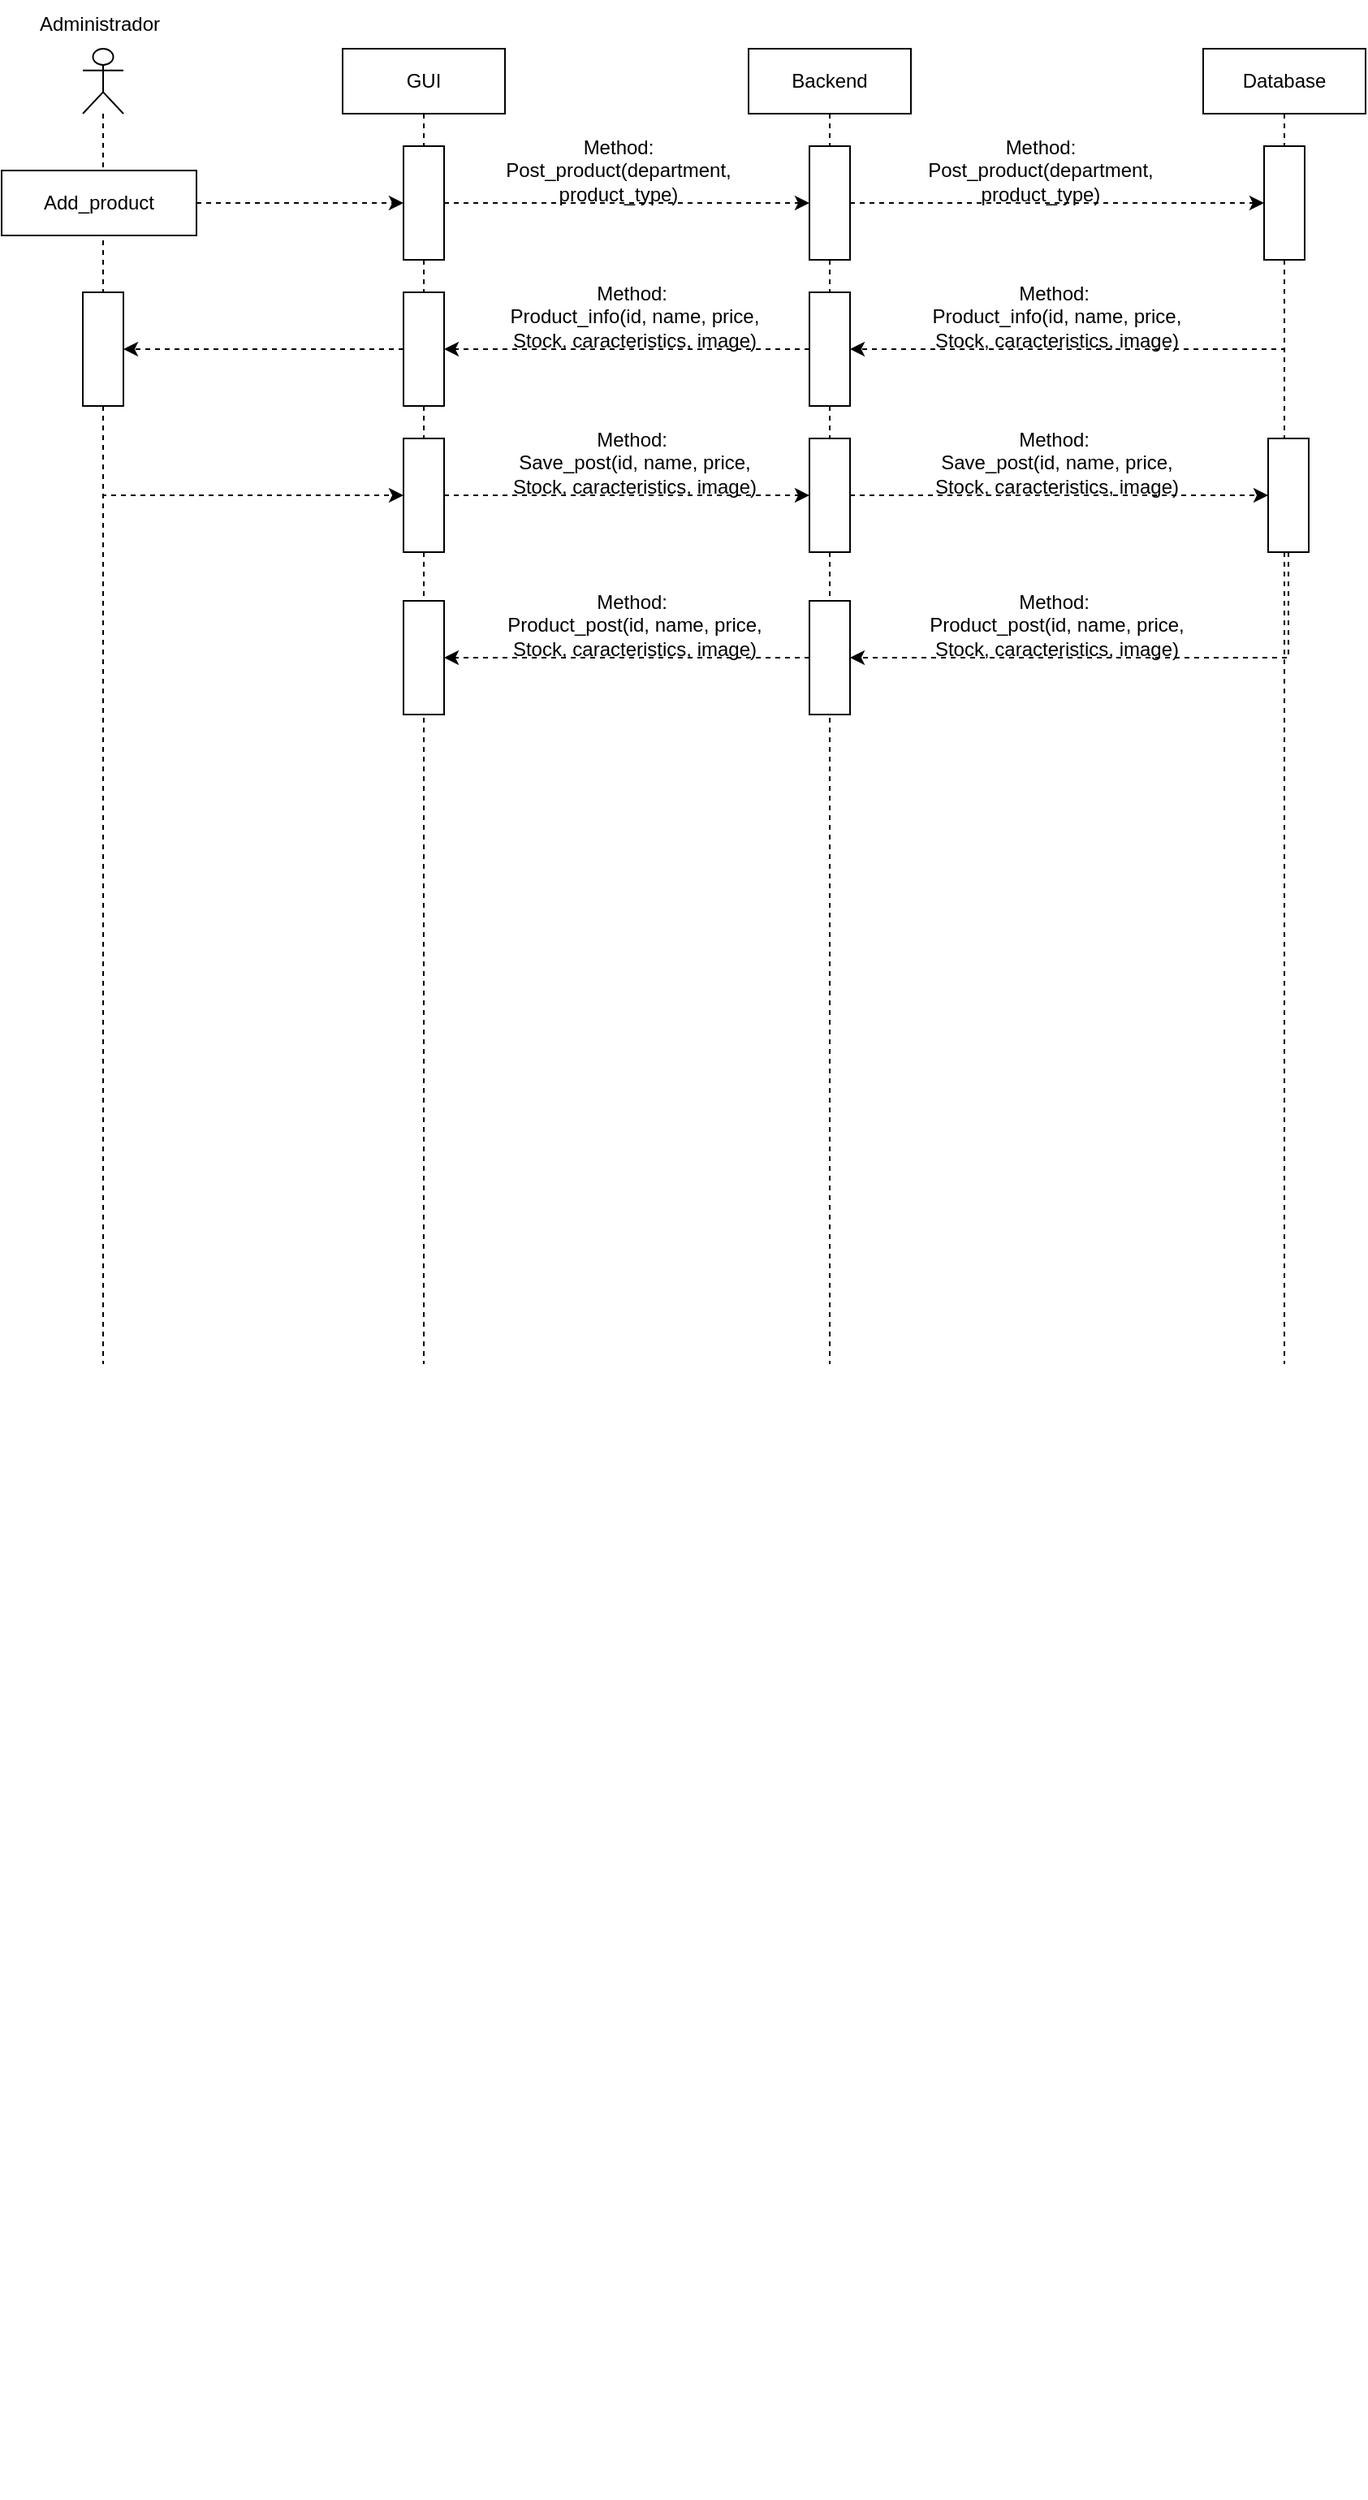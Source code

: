 <mxfile version="24.2.1" type="device">
  <diagram name="Page-1" id="2YBvvXClWsGukQMizWep">
    <mxGraphModel dx="2306" dy="1403" grid="1" gridSize="10" guides="1" tooltips="1" connect="1" arrows="1" fold="1" page="1" pageScale="1" pageWidth="850" pageHeight="1100" math="0" shadow="0">
      <root>
        <mxCell id="0" />
        <mxCell id="1" parent="0" />
        <mxCell id="8WOhdFGJpGClGAThh-gr-1" value="Administrador" style="text;html=1;align=center;verticalAlign=middle;resizable=0;points=[];autosize=1;strokeColor=none;fillColor=none;labelBackgroundColor=none;" parent="1" vertex="1">
          <mxGeometry x="-1620" y="-1040" width="100" height="30" as="geometry" />
        </mxCell>
        <mxCell id="8WOhdFGJpGClGAThh-gr-12" value="" style="endArrow=classic;html=1;rounded=0;exitX=1;exitY=0.5;exitDx=0;exitDy=0;labelBackgroundColor=none;fontColor=default;dashed=1;" parent="1" source="8WOhdFGJpGClGAThh-gr-6" target="Pb5jIujJ-xU9YGbqDY6J-1" edge="1">
          <mxGeometry width="50" height="50" relative="1" as="geometry">
            <mxPoint x="-1080" y="-415" as="sourcePoint" />
            <mxPoint x="-1430" y="-910" as="targetPoint" />
          </mxGeometry>
        </mxCell>
        <mxCell id="Xush0R4FDbhnRSaMg2tl-23" style="edgeStyle=orthogonalEdgeStyle;rounded=0;orthogonalLoop=1;jettySize=auto;html=1;exitX=0.5;exitY=1;exitDx=0;exitDy=0;labelBackgroundColor=none;fontColor=default;" parent="1" edge="1">
          <mxGeometry relative="1" as="geometry">
            <mxPoint x="-1540" y="490" as="sourcePoint" />
            <mxPoint x="-1540" y="490" as="targetPoint" />
          </mxGeometry>
        </mxCell>
        <mxCell id="diKH7t9uhdvl2OTYyAan-1" value="" style="shape=umlLifeline;perimeter=lifelinePerimeter;whiteSpace=wrap;html=1;container=1;dropTarget=0;collapsible=0;recursiveResize=0;outlineConnect=0;portConstraint=eastwest;newEdgeStyle={&quot;curved&quot;:0,&quot;rounded&quot;:0};participant=umlActor;" parent="1" vertex="1">
          <mxGeometry x="-1580" y="-1010" width="25" height="810" as="geometry" />
        </mxCell>
        <mxCell id="ZmQL_l78uOIx-WWGtojV-4" value="" style="html=1;points=[[0,0,0,0,5],[0,1,0,0,-5],[1,0,0,0,5],[1,1,0,0,-5]];perimeter=orthogonalPerimeter;outlineConnect=0;targetShapes=umlLifeline;portConstraint=eastwest;newEdgeStyle={&quot;curved&quot;:0,&quot;rounded&quot;:0};" vertex="1" parent="diKH7t9uhdvl2OTYyAan-1">
          <mxGeometry y="150" width="25" height="70" as="geometry" />
        </mxCell>
        <mxCell id="diKH7t9uhdvl2OTYyAan-2" value="GUI" style="shape=umlLifeline;perimeter=lifelinePerimeter;whiteSpace=wrap;html=1;container=1;dropTarget=0;collapsible=0;recursiveResize=0;outlineConnect=0;portConstraint=eastwest;newEdgeStyle={&quot;curved&quot;:0,&quot;rounded&quot;:0};" parent="1" vertex="1">
          <mxGeometry x="-1420" y="-1010" width="100" height="810" as="geometry" />
        </mxCell>
        <mxCell id="Pb5jIujJ-xU9YGbqDY6J-1" value="" style="html=1;points=[[0,0,0,0,5],[0,1,0,0,-5],[1,0,0,0,5],[1,1,0,0,-5]];perimeter=orthogonalPerimeter;outlineConnect=0;targetShapes=umlLifeline;portConstraint=eastwest;newEdgeStyle={&quot;curved&quot;:0,&quot;rounded&quot;:0};" parent="diKH7t9uhdvl2OTYyAan-2" vertex="1">
          <mxGeometry x="37.5" y="60" width="25" height="70" as="geometry" />
        </mxCell>
        <mxCell id="Pb5jIujJ-xU9YGbqDY6J-13" value="" style="html=1;points=[[0,0,0,0,5],[0,1,0,0,-5],[1,0,0,0,5],[1,1,0,0,-5]];perimeter=orthogonalPerimeter;outlineConnect=0;targetShapes=umlLifeline;portConstraint=eastwest;newEdgeStyle={&quot;curved&quot;:0,&quot;rounded&quot;:0};" parent="diKH7t9uhdvl2OTYyAan-2" vertex="1">
          <mxGeometry x="37.5" y="150" width="25" height="70" as="geometry" />
        </mxCell>
        <mxCell id="ZmQL_l78uOIx-WWGtojV-6" value="" style="html=1;points=[[0,0,0,0,5],[0,1,0,0,-5],[1,0,0,0,5],[1,1,0,0,-5]];perimeter=orthogonalPerimeter;outlineConnect=0;targetShapes=umlLifeline;portConstraint=eastwest;newEdgeStyle={&quot;curved&quot;:0,&quot;rounded&quot;:0};" vertex="1" parent="diKH7t9uhdvl2OTYyAan-2">
          <mxGeometry x="37.5" y="240" width="25" height="70" as="geometry" />
        </mxCell>
        <mxCell id="ZmQL_l78uOIx-WWGtojV-11" value="" style="html=1;points=[[0,0,0,0,5],[0,1,0,0,-5],[1,0,0,0,5],[1,1,0,0,-5]];perimeter=orthogonalPerimeter;outlineConnect=0;targetShapes=umlLifeline;portConstraint=eastwest;newEdgeStyle={&quot;curved&quot;:0,&quot;rounded&quot;:0};" vertex="1" parent="diKH7t9uhdvl2OTYyAan-2">
          <mxGeometry x="37.5" y="340" width="25" height="70" as="geometry" />
        </mxCell>
        <mxCell id="diKH7t9uhdvl2OTYyAan-3" value="Backend" style="shape=umlLifeline;perimeter=lifelinePerimeter;whiteSpace=wrap;html=1;container=1;dropTarget=0;collapsible=0;recursiveResize=0;outlineConnect=0;portConstraint=eastwest;newEdgeStyle={&quot;curved&quot;:0,&quot;rounded&quot;:0};" parent="1" vertex="1">
          <mxGeometry x="-1170" y="-1010" width="100" height="810" as="geometry" />
        </mxCell>
        <mxCell id="Pb5jIujJ-xU9YGbqDY6J-2" value="" style="html=1;points=[[0,0,0,0,5],[0,1,0,0,-5],[1,0,0,0,5],[1,1,0,0,-5]];perimeter=orthogonalPerimeter;outlineConnect=0;targetShapes=umlLifeline;portConstraint=eastwest;newEdgeStyle={&quot;curved&quot;:0,&quot;rounded&quot;:0};" parent="diKH7t9uhdvl2OTYyAan-3" vertex="1">
          <mxGeometry x="37.5" y="60" width="25" height="70" as="geometry" />
        </mxCell>
        <mxCell id="Pb5jIujJ-xU9YGbqDY6J-10" value="" style="html=1;points=[[0,0,0,0,5],[0,1,0,0,-5],[1,0,0,0,5],[1,1,0,0,-5]];perimeter=orthogonalPerimeter;outlineConnect=0;targetShapes=umlLifeline;portConstraint=eastwest;newEdgeStyle={&quot;curved&quot;:0,&quot;rounded&quot;:0};" parent="diKH7t9uhdvl2OTYyAan-3" vertex="1">
          <mxGeometry x="37.5" y="150" width="25" height="70" as="geometry" />
        </mxCell>
        <mxCell id="ZmQL_l78uOIx-WWGtojV-8" value="" style="html=1;points=[[0,0,0,0,5],[0,1,0,0,-5],[1,0,0,0,5],[1,1,0,0,-5]];perimeter=orthogonalPerimeter;outlineConnect=0;targetShapes=umlLifeline;portConstraint=eastwest;newEdgeStyle={&quot;curved&quot;:0,&quot;rounded&quot;:0};" vertex="1" parent="diKH7t9uhdvl2OTYyAan-3">
          <mxGeometry x="37.5" y="240" width="25" height="70" as="geometry" />
        </mxCell>
        <mxCell id="ZmQL_l78uOIx-WWGtojV-10" value="" style="html=1;points=[[0,0,0,0,5],[0,1,0,0,-5],[1,0,0,0,5],[1,1,0,0,-5]];perimeter=orthogonalPerimeter;outlineConnect=0;targetShapes=umlLifeline;portConstraint=eastwest;newEdgeStyle={&quot;curved&quot;:0,&quot;rounded&quot;:0};" vertex="1" parent="diKH7t9uhdvl2OTYyAan-3">
          <mxGeometry x="37.5" y="340" width="25" height="70" as="geometry" />
        </mxCell>
        <mxCell id="diKH7t9uhdvl2OTYyAan-4" value="Database" style="shape=umlLifeline;perimeter=lifelinePerimeter;whiteSpace=wrap;html=1;container=1;dropTarget=0;collapsible=0;recursiveResize=0;outlineConnect=0;portConstraint=eastwest;newEdgeStyle={&quot;curved&quot;:0,&quot;rounded&quot;:0};" parent="1" vertex="1">
          <mxGeometry x="-890" y="-1010" width="100" height="810" as="geometry" />
        </mxCell>
        <mxCell id="Pb5jIujJ-xU9YGbqDY6J-5" value="" style="html=1;points=[[0,0,0,0,5],[0,1,0,0,-5],[1,0,0,0,5],[1,1,0,0,-5]];perimeter=orthogonalPerimeter;outlineConnect=0;targetShapes=umlLifeline;portConstraint=eastwest;newEdgeStyle={&quot;curved&quot;:0,&quot;rounded&quot;:0};" parent="diKH7t9uhdvl2OTYyAan-4" vertex="1">
          <mxGeometry x="37.5" y="60" width="25" height="70" as="geometry" />
        </mxCell>
        <mxCell id="ZmQL_l78uOIx-WWGtojV-9" value="" style="html=1;points=[[0,0,0,0,5],[0,1,0,0,-5],[1,0,0,0,5],[1,1,0,0,-5]];perimeter=orthogonalPerimeter;outlineConnect=0;targetShapes=umlLifeline;portConstraint=eastwest;newEdgeStyle={&quot;curved&quot;:0,&quot;rounded&quot;:0};" vertex="1" parent="diKH7t9uhdvl2OTYyAan-4">
          <mxGeometry x="40" y="240" width="25" height="70" as="geometry" />
        </mxCell>
        <mxCell id="8WOhdFGJpGClGAThh-gr-6" value="Add_product" style="whiteSpace=wrap;html=1;labelBackgroundColor=none;" parent="1" vertex="1">
          <mxGeometry x="-1630" y="-935" width="120" height="40" as="geometry" />
        </mxCell>
        <mxCell id="Pb5jIujJ-xU9YGbqDY6J-3" style="edgeStyle=orthogonalEdgeStyle;rounded=0;orthogonalLoop=1;jettySize=auto;html=1;curved=0;dashed=1;" parent="1" source="Pb5jIujJ-xU9YGbqDY6J-1" target="Pb5jIujJ-xU9YGbqDY6J-2" edge="1">
          <mxGeometry relative="1" as="geometry" />
        </mxCell>
        <mxCell id="Pb5jIujJ-xU9YGbqDY6J-4" value="Method:&lt;div&gt;Post_product(department, product_type)&lt;/div&gt;" style="text;html=1;align=center;verticalAlign=middle;whiteSpace=wrap;rounded=0;" parent="1" vertex="1">
          <mxGeometry x="-1280" y="-950" width="60" height="30" as="geometry" />
        </mxCell>
        <mxCell id="Pb5jIujJ-xU9YGbqDY6J-6" style="edgeStyle=orthogonalEdgeStyle;rounded=0;orthogonalLoop=1;jettySize=auto;html=1;curved=0;dashed=1;" parent="1" source="Pb5jIujJ-xU9YGbqDY6J-2" target="Pb5jIujJ-xU9YGbqDY6J-5" edge="1">
          <mxGeometry relative="1" as="geometry" />
        </mxCell>
        <mxCell id="Pb5jIujJ-xU9YGbqDY6J-11" style="edgeStyle=orthogonalEdgeStyle;rounded=0;orthogonalLoop=1;jettySize=auto;html=1;curved=0;dashed=1;" parent="1" source="Pb5jIujJ-xU9YGbqDY6J-5" target="Pb5jIujJ-xU9YGbqDY6J-10" edge="1">
          <mxGeometry relative="1" as="geometry">
            <Array as="points">
              <mxPoint x="-840" y="-825" />
            </Array>
          </mxGeometry>
        </mxCell>
        <mxCell id="Pb5jIujJ-xU9YGbqDY6J-12" value="&lt;div&gt;Method:&amp;nbsp;&lt;/div&gt;&lt;div&gt;Product_info(id, name, price, Stock, caracteristics, image)&lt;/div&gt;" style="text;html=1;align=center;verticalAlign=middle;whiteSpace=wrap;rounded=0;" parent="1" vertex="1">
          <mxGeometry x="-1070" y="-860" width="180" height="30" as="geometry" />
        </mxCell>
        <mxCell id="Pb5jIujJ-xU9YGbqDY6J-14" style="edgeStyle=orthogonalEdgeStyle;rounded=0;orthogonalLoop=1;jettySize=auto;html=1;curved=0;dashed=1;" parent="1" source="Pb5jIujJ-xU9YGbqDY6J-10" target="Pb5jIujJ-xU9YGbqDY6J-13" edge="1">
          <mxGeometry relative="1" as="geometry" />
        </mxCell>
        <mxCell id="ZmQL_l78uOIx-WWGtojV-1" value="Method:&lt;div&gt;Post_product(department, product_type)&lt;/div&gt;" style="text;html=1;align=center;verticalAlign=middle;whiteSpace=wrap;rounded=0;" vertex="1" parent="1">
          <mxGeometry x="-1020" y="-950" width="60" height="30" as="geometry" />
        </mxCell>
        <mxCell id="ZmQL_l78uOIx-WWGtojV-2" value="&lt;div&gt;Method:&amp;nbsp;&lt;/div&gt;&lt;div&gt;Product_info(id, name, price, Stock, caracteristics, image)&lt;/div&gt;" style="text;html=1;align=center;verticalAlign=middle;whiteSpace=wrap;rounded=0;" vertex="1" parent="1">
          <mxGeometry x="-1330" y="-860" width="180" height="30" as="geometry" />
        </mxCell>
        <mxCell id="ZmQL_l78uOIx-WWGtojV-5" style="edgeStyle=orthogonalEdgeStyle;rounded=0;orthogonalLoop=1;jettySize=auto;html=1;curved=0;dashed=1;" edge="1" parent="1" source="Pb5jIujJ-xU9YGbqDY6J-13" target="ZmQL_l78uOIx-WWGtojV-4">
          <mxGeometry relative="1" as="geometry" />
        </mxCell>
        <mxCell id="ZmQL_l78uOIx-WWGtojV-7" style="edgeStyle=orthogonalEdgeStyle;rounded=0;orthogonalLoop=1;jettySize=auto;html=1;curved=0;dashed=1;" edge="1" parent="1" source="ZmQL_l78uOIx-WWGtojV-4" target="ZmQL_l78uOIx-WWGtojV-6">
          <mxGeometry relative="1" as="geometry">
            <Array as="points">
              <mxPoint x="-1567" y="-735" />
            </Array>
          </mxGeometry>
        </mxCell>
        <mxCell id="ZmQL_l78uOIx-WWGtojV-12" style="edgeStyle=orthogonalEdgeStyle;rounded=0;orthogonalLoop=1;jettySize=auto;html=1;curved=0;dashed=1;" edge="1" parent="1" source="ZmQL_l78uOIx-WWGtojV-6" target="ZmQL_l78uOIx-WWGtojV-8">
          <mxGeometry relative="1" as="geometry" />
        </mxCell>
        <mxCell id="ZmQL_l78uOIx-WWGtojV-13" style="edgeStyle=orthogonalEdgeStyle;rounded=0;orthogonalLoop=1;jettySize=auto;html=1;curved=0;dashed=1;" edge="1" parent="1" source="ZmQL_l78uOIx-WWGtojV-8" target="ZmQL_l78uOIx-WWGtojV-9">
          <mxGeometry relative="1" as="geometry" />
        </mxCell>
        <mxCell id="ZmQL_l78uOIx-WWGtojV-14" style="edgeStyle=orthogonalEdgeStyle;rounded=0;orthogonalLoop=1;jettySize=auto;html=1;curved=0;dashed=1;" edge="1" parent="1" source="ZmQL_l78uOIx-WWGtojV-9" target="ZmQL_l78uOIx-WWGtojV-10">
          <mxGeometry relative="1" as="geometry">
            <Array as="points">
              <mxPoint x="-837" y="-635" />
            </Array>
          </mxGeometry>
        </mxCell>
        <mxCell id="ZmQL_l78uOIx-WWGtojV-15" style="edgeStyle=orthogonalEdgeStyle;rounded=0;orthogonalLoop=1;jettySize=auto;html=1;curved=0;dashed=1;" edge="1" parent="1" source="ZmQL_l78uOIx-WWGtojV-10" target="ZmQL_l78uOIx-WWGtojV-11">
          <mxGeometry relative="1" as="geometry" />
        </mxCell>
        <mxCell id="ZmQL_l78uOIx-WWGtojV-16" value="&lt;div&gt;Method:&amp;nbsp;&lt;/div&gt;&lt;div&gt;Save_post(id, name, price, Stock, caracteristics, image)&lt;/div&gt;" style="text;html=1;align=center;verticalAlign=middle;whiteSpace=wrap;rounded=0;" vertex="1" parent="1">
          <mxGeometry x="-1330" y="-770" width="180" height="30" as="geometry" />
        </mxCell>
        <mxCell id="ZmQL_l78uOIx-WWGtojV-17" value="&lt;div&gt;Method:&amp;nbsp;&lt;/div&gt;&lt;div&gt;Save_post(id, name, price, Stock, caracteristics, image)&lt;/div&gt;" style="text;html=1;align=center;verticalAlign=middle;whiteSpace=wrap;rounded=0;" vertex="1" parent="1">
          <mxGeometry x="-1070" y="-770" width="180" height="30" as="geometry" />
        </mxCell>
        <mxCell id="ZmQL_l78uOIx-WWGtojV-18" value="&lt;div&gt;Method:&amp;nbsp;&lt;/div&gt;&lt;div&gt;Product_post(id, name, price, Stock, caracteristics, image)&lt;/div&gt;" style="text;html=1;align=center;verticalAlign=middle;whiteSpace=wrap;rounded=0;" vertex="1" parent="1">
          <mxGeometry x="-1070" y="-670" width="180" height="30" as="geometry" />
        </mxCell>
        <mxCell id="ZmQL_l78uOIx-WWGtojV-20" value="&lt;div&gt;Method:&amp;nbsp;&lt;/div&gt;&lt;div&gt;Product_post(id, name, price, Stock, caracteristics, image)&lt;/div&gt;" style="text;html=1;align=center;verticalAlign=middle;whiteSpace=wrap;rounded=0;" vertex="1" parent="1">
          <mxGeometry x="-1330" y="-670" width="180" height="30" as="geometry" />
        </mxCell>
      </root>
    </mxGraphModel>
  </diagram>
</mxfile>

